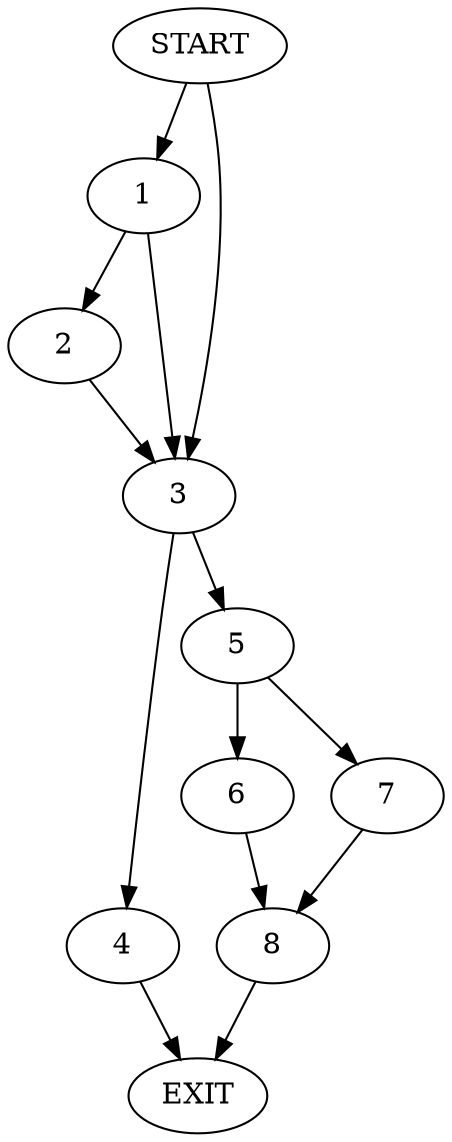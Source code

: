 digraph { 
0 [label="START"];
1;
2;
3;
4;
5;
6;
7;
8;
9[label="EXIT"];
0 -> 1;
0 -> 3;
1 -> 2;
1 -> 3;
2 -> 3;
3 -> 4;
3 -> 5;
4 -> 9;
5 -> 6;
5 -> 7;
6 -> 8;
7 -> 8;
8 -> 9;
}